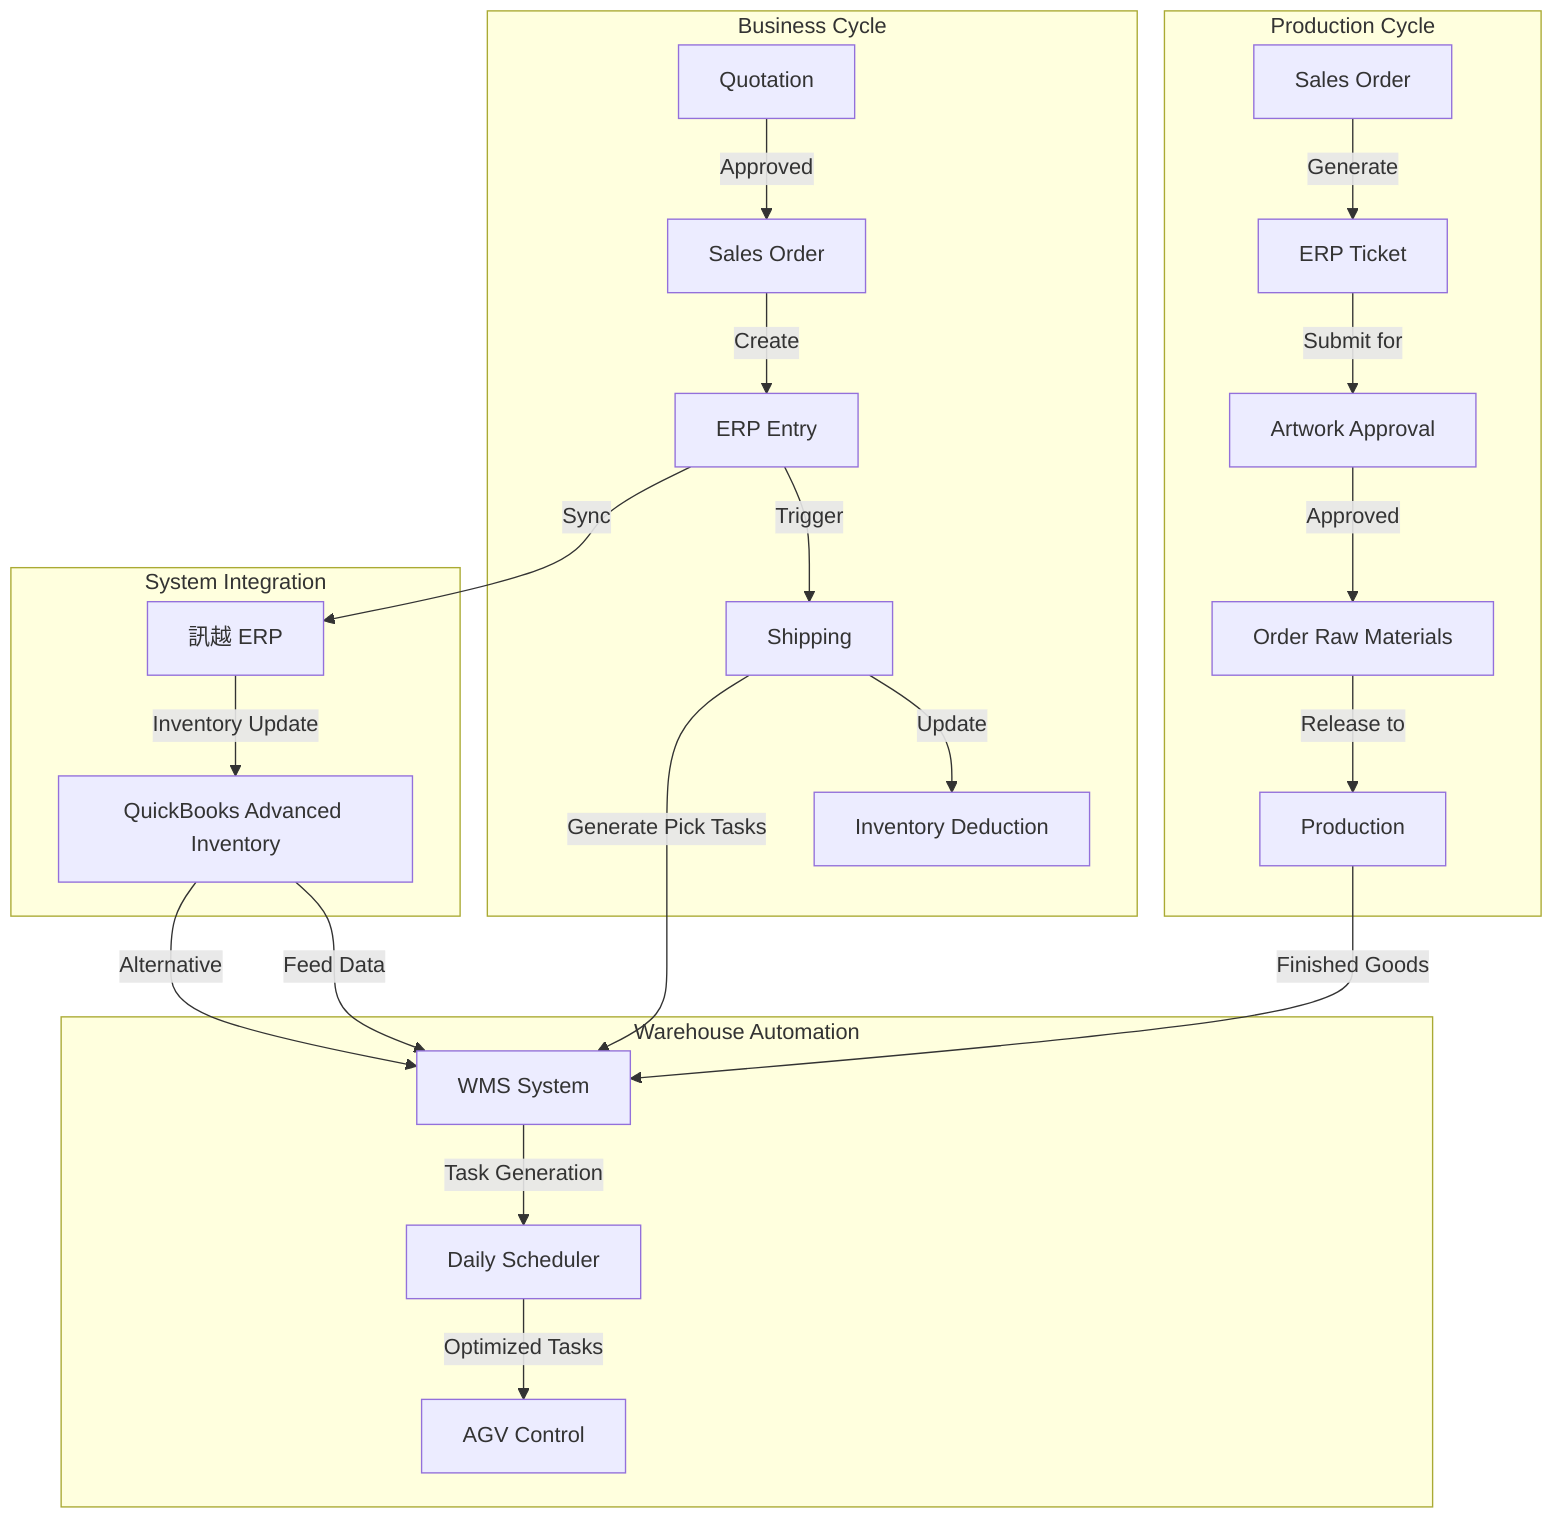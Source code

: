 flowchart TB
 subgraph BusinessCycle["Business Cycle"]
        SO["Sales Order"]
        Q["Quotation"]
        ERP["ERP Entry"]
        Ship["Shipping"]
        INV["Inventory Deduction"]
  end
 subgraph ProductionCycle["Production Cycle"]
        ERPT["ERP Ticket"]
        SO2["Sales Order"]
        ART["Artwork Approval"]
        MAT["Order Raw Materials"]
        PROD["Production"]
  end
 subgraph WarehouseAutomation["Warehouse Automation"]
        WMS["WMS System"]
        AGV["AGV Control"]
        SCHED["Daily Scheduler"]
  end
 subgraph SystemIntegration["System Integration"]
        XY["訊越 ERP"]
        QB["QuickBooks Advanced Inventory"]
  end
    Q -- Approved --> SO
    SO -- Create --> ERP
    ERP -- Trigger --> Ship
    Ship -- Update --> INV
    SO2 -- Generate --> ERPT
    ERPT -- Submit for --> ART
    ART -- Approved --> MAT
    MAT -- Release to --> PROD
    WMS -- Task Generation --> SCHED
    SCHED -- Optimized Tasks --> AGV
    ERP -- Sync --> XY
    XY -- Inventory Update --> QB
    QB -- Feed Data --> WMS
    QB -- Alternative --> WMS
    PROD -- Finished Goods --> WMS
    Ship -- Generate Pick Tasks --> WMS